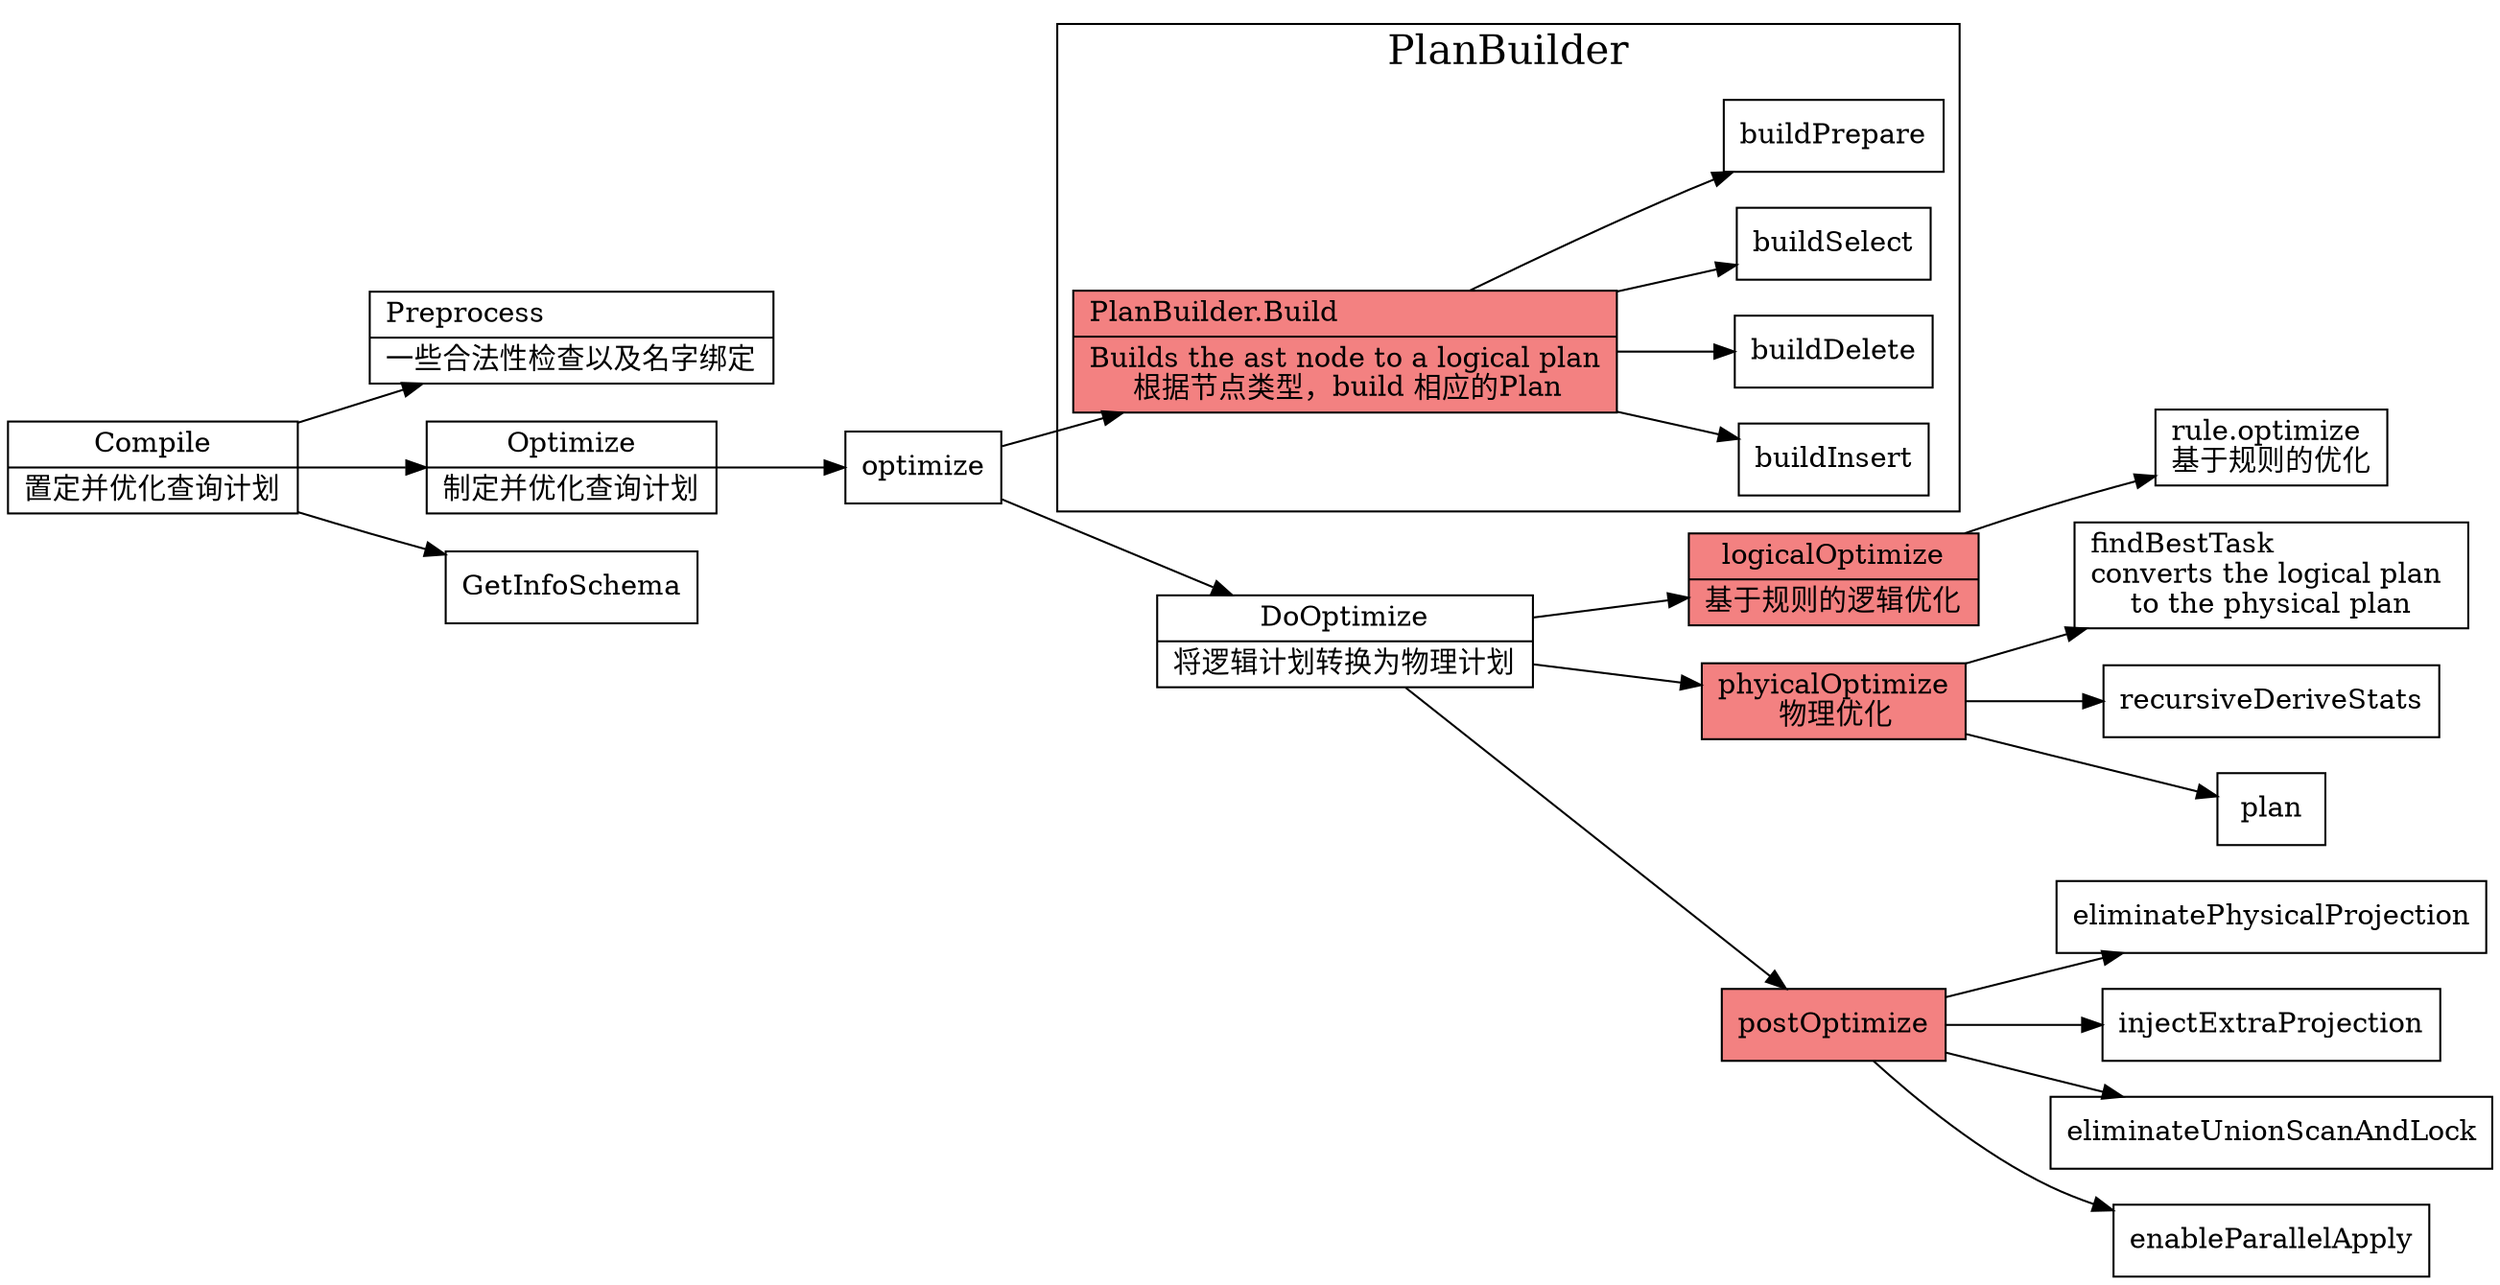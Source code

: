 digraph sql_plan {
  node[shape=box;];
  newrank=true;
  rankdir=LR;

  Compile[
    shape="record";
    label="{{
      Compile|
      置定并优化查询计划
    }}";
  ];

  Compile -> {
    Preprocess;
    Optimize;
    GetInfoSchema;
  };
  Preprocess[
    shape="record";
    label="{{
    Preprocess\l|
      一些合法性检查以及名字绑定
    }}";
  ];

  Optimize[
    shape="record";
    label="{{
      Optimize|
      制定并优化查询计划\l
    }}";
  ];
  DoOptimize[label="DoOptimize\loptimize a logical plan \lto a physical plan"]
  DoOptimize[
    shape="record";
    label="{{
      DoOptimize|
      将逻辑计划转换为物理计划\l
    }}";
  ];
  Optimize -> optimize;
  optimize -> {
    PlanBuilder_Build;
    DoOptimize;
  }
  subgraph cluster_PlanBuilder {
    graph[label="PlanBuilder";fontsize=20;];
    PlanBuilder_Build[
      shape="record";
      fillcolor="#f38181";
      style=filled;
      label="{{
        PlanBuilder.Build\l|
        Builds the ast node to a logical plan\l
        根据节点类型，build 相应的Plan
      }}";
    ];
    PlanBuilder_Build -> {
      buildInsert;
      buildDelete;
      buildSelect;
      buildPrepare;
    }
  }
  logicalOptimize[
    shape="record";
    fillcolor="#f38181";
    style=filled;
    label="{{
      logicalOptimize|
      基于规则的逻辑优化\l
    }}";
  ];
  phyicalOptimize[
    shape="record";
    fillcolor="#f38181";
    style=filled;
    label="{{
    phyicalOptimize\l
      物理优化
    }}";
  ];
  DoOptimize -> {
    logicalOptimize;
    phyicalOptimize;
    postOptimize;
  };

  // 基于规则的优化
  rule_optimize[label="rule.optimize\l基于规则的优化"];
  logicalOptimize -> rule_optimize;
  findBestTask[label="findBestTask\lconverts the logical plan \lto the physical plan"];

  phyicalOptimize -> {
    recursiveDeriveStats;
    findBestTask;
    plan;
  };
  postOptimize[
    shape="record";
    fillcolor="#f38181";
    style=filled;
    label="{{
    postOptimize
    }}";
  ];

  postOptimize -> {
    eliminatePhysicalProjection;
    injectExtraProjection;
    eliminateUnionScanAndLock;
    enableParallelApply;
  };

}
